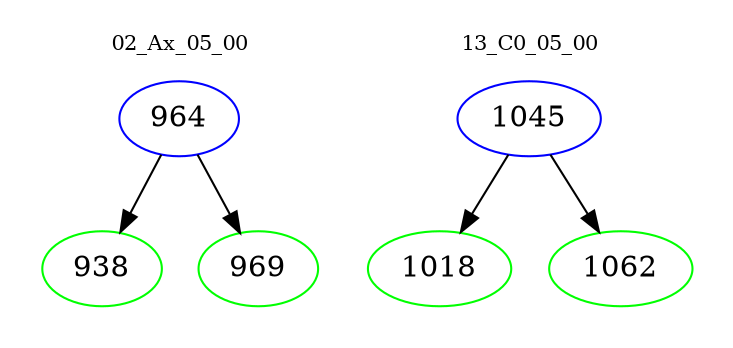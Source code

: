 digraph{
subgraph cluster_0 {
color = white
label = "02_Ax_05_00";
fontsize=10;
T0_964 [label="964", color="blue"]
T0_964 -> T0_938 [color="black"]
T0_938 [label="938", color="green"]
T0_964 -> T0_969 [color="black"]
T0_969 [label="969", color="green"]
}
subgraph cluster_1 {
color = white
label = "13_C0_05_00";
fontsize=10;
T1_1045 [label="1045", color="blue"]
T1_1045 -> T1_1018 [color="black"]
T1_1018 [label="1018", color="green"]
T1_1045 -> T1_1062 [color="black"]
T1_1062 [label="1062", color="green"]
}
}
